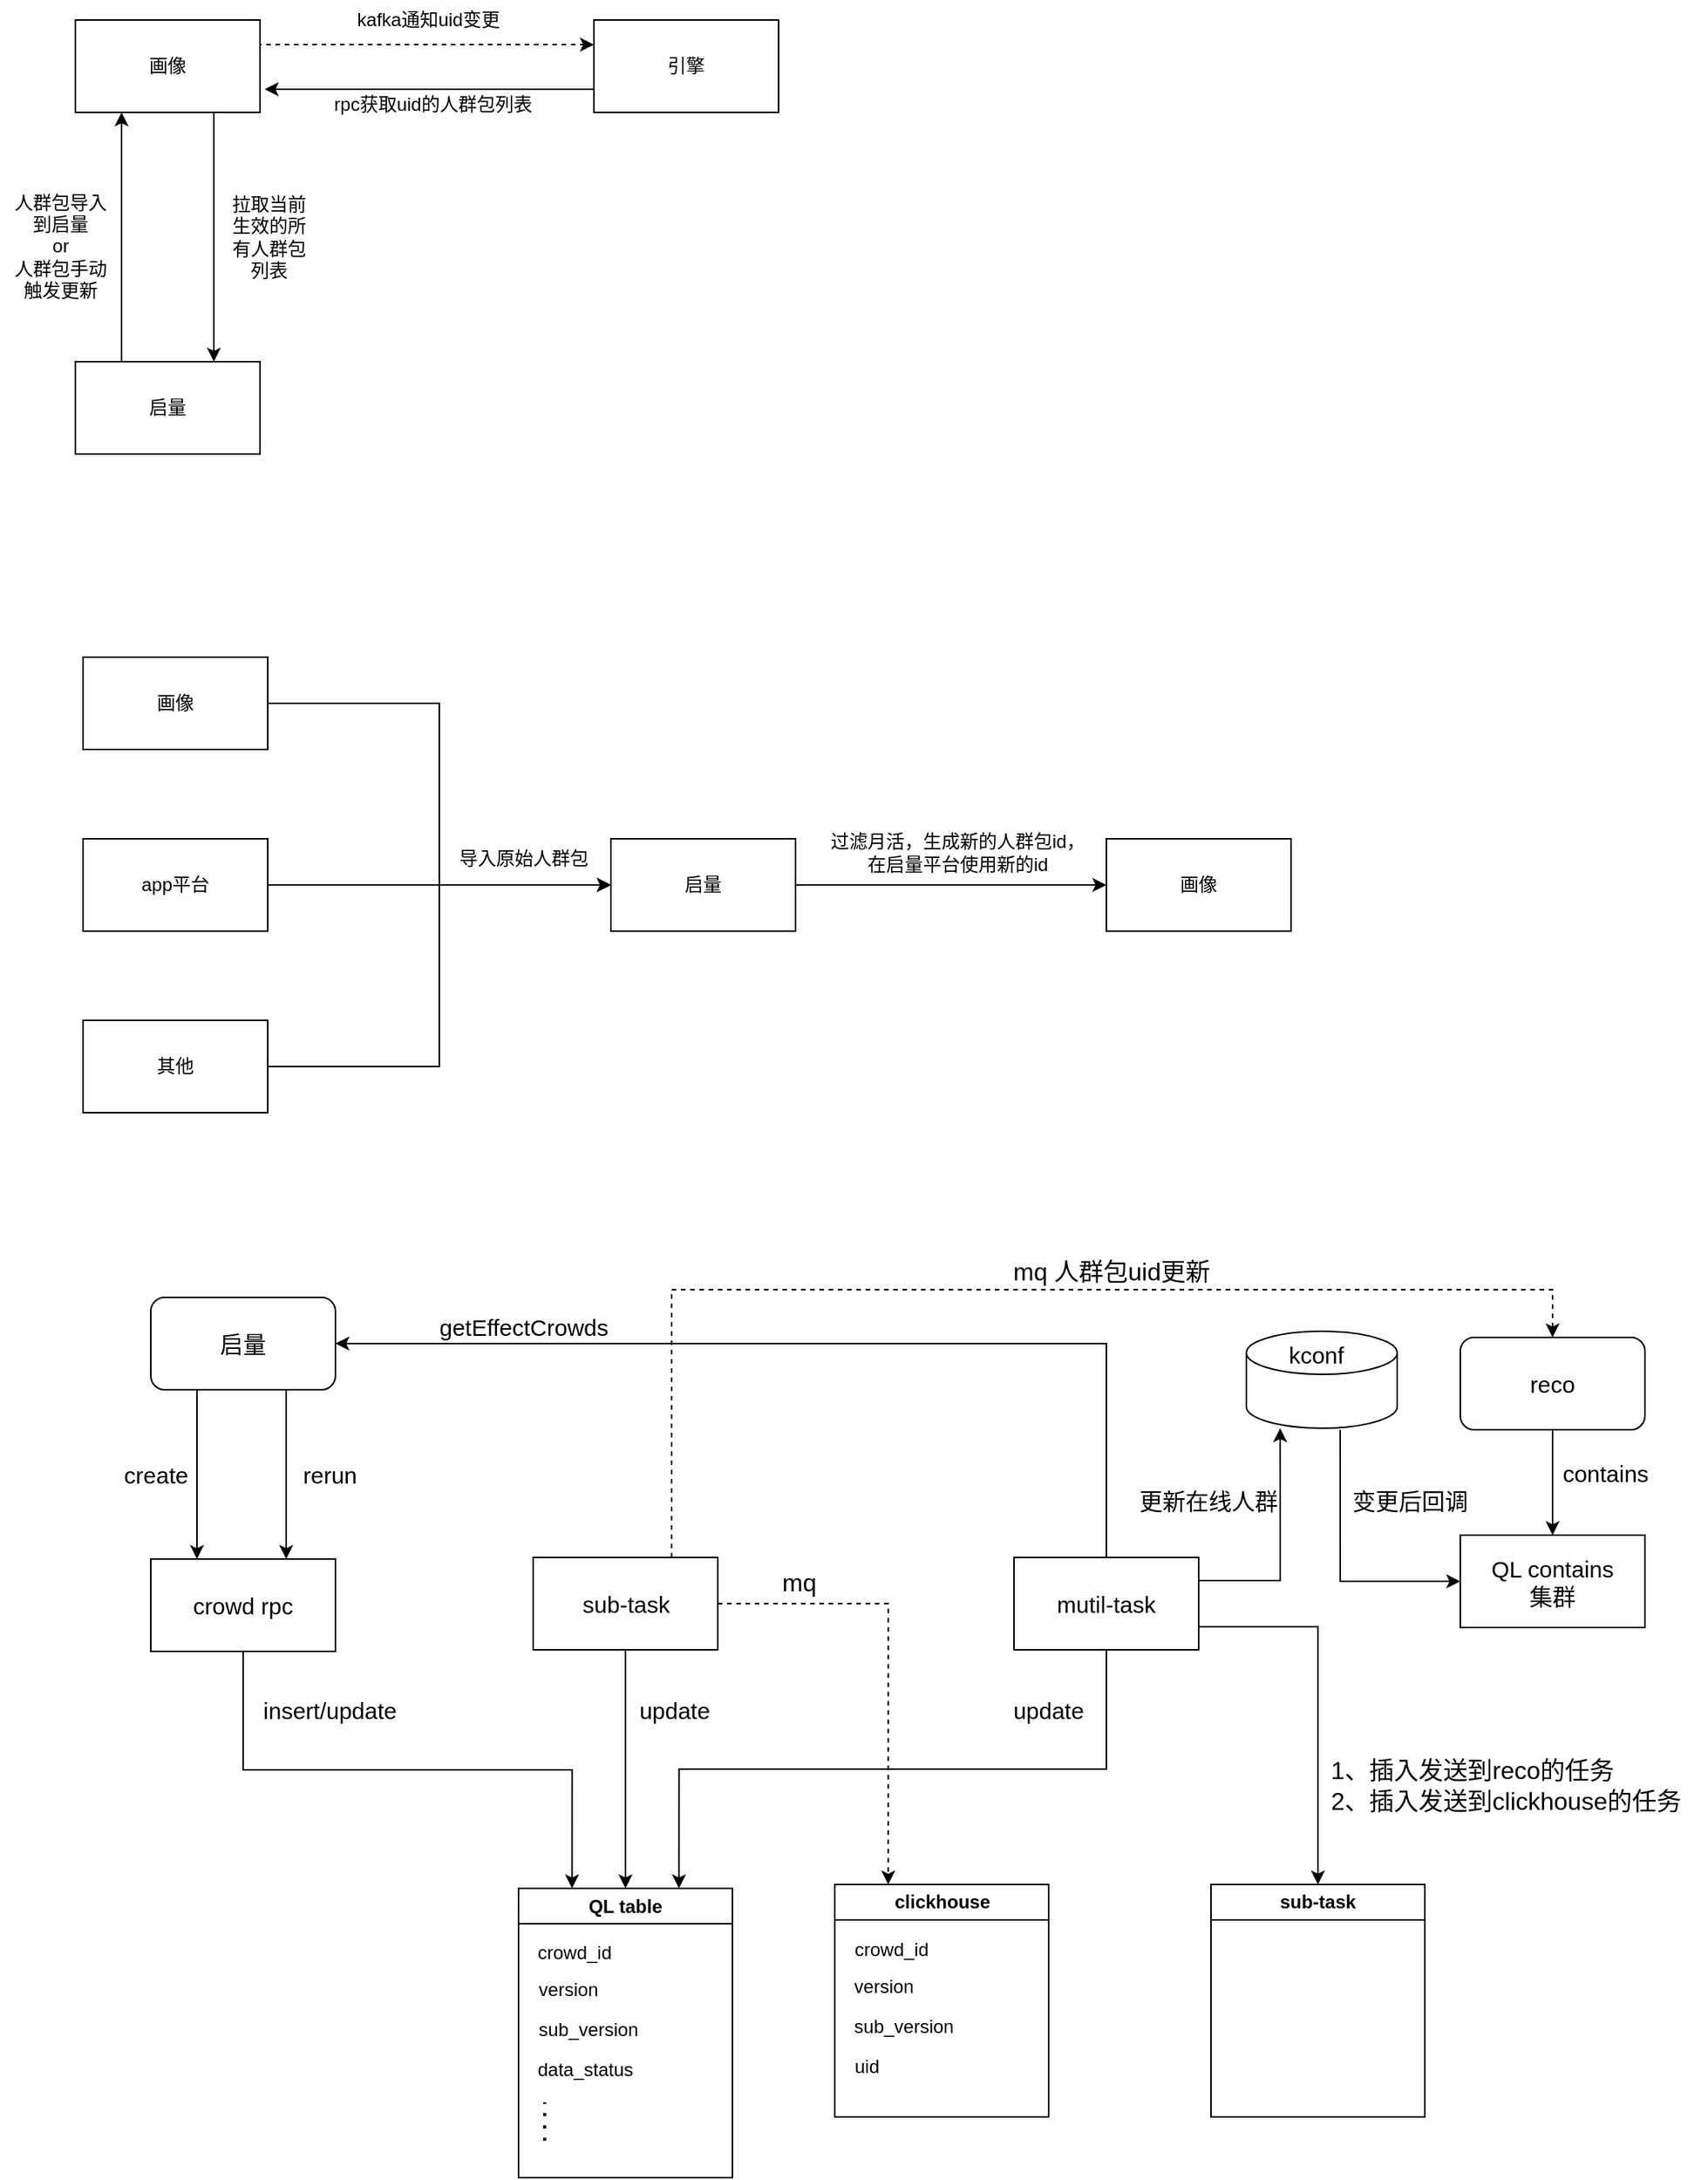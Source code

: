 <mxfile version="22.0.5" type="github">
  <diagram name="第 1 页" id="jV7wGJp07mq3WOKV_kup">
    <mxGraphModel dx="1306" dy="720" grid="0" gridSize="10" guides="1" tooltips="1" connect="1" arrows="1" fold="1" page="1" pageScale="1" pageWidth="3300" pageHeight="4681" math="0" shadow="0">
      <root>
        <mxCell id="0" />
        <mxCell id="1" parent="0" />
        <mxCell id="UxM1pPzDhjcgVf4L5Us0-4" style="edgeStyle=orthogonalEdgeStyle;rounded=0;orthogonalLoop=1;jettySize=auto;html=1;exitX=1;exitY=0.5;exitDx=0;exitDy=0;dashed=1;" parent="1" source="UxM1pPzDhjcgVf4L5Us0-1" target="UxM1pPzDhjcgVf4L5Us0-2" edge="1">
          <mxGeometry relative="1" as="geometry">
            <Array as="points">
              <mxPoint x="397" y="154" />
            </Array>
          </mxGeometry>
        </mxCell>
        <mxCell id="UxM1pPzDhjcgVf4L5Us0-12" style="edgeStyle=orthogonalEdgeStyle;rounded=0;orthogonalLoop=1;jettySize=auto;html=1;exitX=0.75;exitY=1;exitDx=0;exitDy=0;entryX=0.75;entryY=0;entryDx=0;entryDy=0;" parent="1" source="UxM1pPzDhjcgVf4L5Us0-1" target="UxM1pPzDhjcgVf4L5Us0-3" edge="1">
          <mxGeometry relative="1" as="geometry" />
        </mxCell>
        <mxCell id="UxM1pPzDhjcgVf4L5Us0-1" value="画像" style="rounded=0;whiteSpace=wrap;html=1;" parent="1" vertex="1">
          <mxGeometry x="277" y="138" width="120" height="60" as="geometry" />
        </mxCell>
        <mxCell id="UxM1pPzDhjcgVf4L5Us0-7" style="edgeStyle=orthogonalEdgeStyle;rounded=0;orthogonalLoop=1;jettySize=auto;html=1;exitX=0;exitY=0.75;exitDx=0;exitDy=0;" parent="1" source="UxM1pPzDhjcgVf4L5Us0-2" edge="1">
          <mxGeometry relative="1" as="geometry">
            <mxPoint x="400" y="183" as="targetPoint" />
          </mxGeometry>
        </mxCell>
        <mxCell id="UxM1pPzDhjcgVf4L5Us0-2" value="引擎" style="rounded=0;whiteSpace=wrap;html=1;" parent="1" vertex="1">
          <mxGeometry x="614" y="138" width="120" height="60" as="geometry" />
        </mxCell>
        <mxCell id="fhNxUWzkzA-D9nLk0wfe-1" style="edgeStyle=orthogonalEdgeStyle;rounded=0;orthogonalLoop=1;jettySize=auto;html=1;exitX=0.25;exitY=0;exitDx=0;exitDy=0;entryX=0.25;entryY=1;entryDx=0;entryDy=0;" parent="1" source="UxM1pPzDhjcgVf4L5Us0-3" target="UxM1pPzDhjcgVf4L5Us0-1" edge="1">
          <mxGeometry relative="1" as="geometry" />
        </mxCell>
        <mxCell id="UxM1pPzDhjcgVf4L5Us0-3" value="启量" style="rounded=0;whiteSpace=wrap;html=1;" parent="1" vertex="1">
          <mxGeometry x="277" y="360" width="120" height="60" as="geometry" />
        </mxCell>
        <mxCell id="UxM1pPzDhjcgVf4L5Us0-5" value="kafka通知uid变更" style="text;html=1;align=center;verticalAlign=middle;resizable=0;points=[];autosize=1;strokeColor=none;fillColor=none;" parent="1" vertex="1">
          <mxGeometry x="450" y="125" width="111" height="26" as="geometry" />
        </mxCell>
        <mxCell id="UxM1pPzDhjcgVf4L5Us0-8" value="rpc获取uid的人群包列表" style="text;html=1;align=center;verticalAlign=middle;resizable=0;points=[];autosize=1;strokeColor=none;fillColor=none;" parent="1" vertex="1">
          <mxGeometry x="435" y="180" width="147" height="26" as="geometry" />
        </mxCell>
        <mxCell id="UxM1pPzDhjcgVf4L5Us0-11" value="拉取当前生效的所有人群包列表" style="text;html=1;strokeColor=none;fillColor=none;align=center;verticalAlign=middle;whiteSpace=wrap;rounded=0;" parent="1" vertex="1">
          <mxGeometry x="373" y="264" width="60" height="30" as="geometry" />
        </mxCell>
        <mxCell id="UxM1pPzDhjcgVf4L5Us0-18" style="edgeStyle=orthogonalEdgeStyle;rounded=0;orthogonalLoop=1;jettySize=auto;html=1;exitX=1;exitY=0.5;exitDx=0;exitDy=0;entryX=0;entryY=0.5;entryDx=0;entryDy=0;" parent="1" source="UxM1pPzDhjcgVf4L5Us0-14" target="UxM1pPzDhjcgVf4L5Us0-15" edge="1">
          <mxGeometry relative="1" as="geometry" />
        </mxCell>
        <mxCell id="UxM1pPzDhjcgVf4L5Us0-14" value="画像" style="rounded=0;whiteSpace=wrap;html=1;" parent="1" vertex="1">
          <mxGeometry x="282" y="552" width="120" height="60" as="geometry" />
        </mxCell>
        <mxCell id="UxM1pPzDhjcgVf4L5Us0-23" style="edgeStyle=orthogonalEdgeStyle;rounded=0;orthogonalLoop=1;jettySize=auto;html=1;exitX=1;exitY=0.5;exitDx=0;exitDy=0;" parent="1" source="UxM1pPzDhjcgVf4L5Us0-15" target="UxM1pPzDhjcgVf4L5Us0-22" edge="1">
          <mxGeometry relative="1" as="geometry" />
        </mxCell>
        <mxCell id="UxM1pPzDhjcgVf4L5Us0-15" value="启量" style="rounded=0;whiteSpace=wrap;html=1;" parent="1" vertex="1">
          <mxGeometry x="625" y="670" width="120" height="60" as="geometry" />
        </mxCell>
        <mxCell id="UxM1pPzDhjcgVf4L5Us0-19" style="edgeStyle=orthogonalEdgeStyle;rounded=0;orthogonalLoop=1;jettySize=auto;html=1;exitX=1;exitY=0.5;exitDx=0;exitDy=0;entryX=0;entryY=0.5;entryDx=0;entryDy=0;" parent="1" source="UxM1pPzDhjcgVf4L5Us0-16" target="UxM1pPzDhjcgVf4L5Us0-15" edge="1">
          <mxGeometry relative="1" as="geometry">
            <mxPoint x="533" y="700" as="targetPoint" />
            <Array as="points">
              <mxPoint x="498" y="700" />
              <mxPoint x="498" y="700" />
            </Array>
          </mxGeometry>
        </mxCell>
        <mxCell id="UxM1pPzDhjcgVf4L5Us0-16" value="app平台" style="rounded=0;whiteSpace=wrap;html=1;" parent="1" vertex="1">
          <mxGeometry x="282" y="670" width="120" height="60" as="geometry" />
        </mxCell>
        <mxCell id="UxM1pPzDhjcgVf4L5Us0-20" style="edgeStyle=orthogonalEdgeStyle;rounded=0;orthogonalLoop=1;jettySize=auto;html=1;exitX=1;exitY=0.5;exitDx=0;exitDy=0;entryX=0;entryY=0.5;entryDx=0;entryDy=0;" parent="1" source="UxM1pPzDhjcgVf4L5Us0-17" target="UxM1pPzDhjcgVf4L5Us0-15" edge="1">
          <mxGeometry relative="1" as="geometry" />
        </mxCell>
        <mxCell id="UxM1pPzDhjcgVf4L5Us0-17" value="其他" style="rounded=0;whiteSpace=wrap;html=1;" parent="1" vertex="1">
          <mxGeometry x="282" y="788" width="120" height="60" as="geometry" />
        </mxCell>
        <mxCell id="UxM1pPzDhjcgVf4L5Us0-21" value="导入原始人群包" style="text;html=1;align=center;verticalAlign=middle;resizable=0;points=[];autosize=1;strokeColor=none;fillColor=none;" parent="1" vertex="1">
          <mxGeometry x="517" y="670" width="102" height="26" as="geometry" />
        </mxCell>
        <mxCell id="UxM1pPzDhjcgVf4L5Us0-22" value="画像" style="rounded=0;whiteSpace=wrap;html=1;" parent="1" vertex="1">
          <mxGeometry x="947" y="670" width="120" height="60" as="geometry" />
        </mxCell>
        <mxCell id="UxM1pPzDhjcgVf4L5Us0-24" value="过滤月活，生成新的人群包id，&lt;br&gt;在启量平台使用新的id" style="text;html=1;align=center;verticalAlign=middle;resizable=0;points=[];autosize=1;strokeColor=none;fillColor=none;" parent="1" vertex="1">
          <mxGeometry x="758" y="658" width="183" height="41" as="geometry" />
        </mxCell>
        <mxCell id="fhNxUWzkzA-D9nLk0wfe-2" value="人群包导入&lt;br&gt;到启量&lt;br&gt;or&lt;br&gt;人群包手动&lt;br&gt;触发更新" style="text;html=1;align=center;verticalAlign=middle;resizable=0;points=[];autosize=1;strokeColor=none;fillColor=none;" parent="1" vertex="1">
          <mxGeometry x="228" y="243" width="78" height="84" as="geometry" />
        </mxCell>
        <mxCell id="5Oo7_wLMQo9BjeAjyKWx-21" style="edgeStyle=orthogonalEdgeStyle;rounded=0;orthogonalLoop=1;jettySize=auto;html=1;exitX=0.5;exitY=1;exitDx=0;exitDy=0;entryX=0.25;entryY=0;entryDx=0;entryDy=0;" parent="1" source="5Oo7_wLMQo9BjeAjyKWx-1" target="5Oo7_wLMQo9BjeAjyKWx-8" edge="1">
          <mxGeometry relative="1" as="geometry" />
        </mxCell>
        <mxCell id="5Oo7_wLMQo9BjeAjyKWx-1" value="crowd rpc" style="rounded=0;whiteSpace=wrap;html=1;fontSize=15;" parent="1" vertex="1">
          <mxGeometry x="326" y="1138" width="120" height="60" as="geometry" />
        </mxCell>
        <mxCell id="5Oo7_wLMQo9BjeAjyKWx-3" value="" style="endArrow=classic;html=1;rounded=0;entryX=0.25;entryY=0;entryDx=0;entryDy=0;fontSize=15;" parent="1" target="5Oo7_wLMQo9BjeAjyKWx-1" edge="1">
          <mxGeometry width="50" height="50" relative="1" as="geometry">
            <mxPoint x="356" y="1028" as="sourcePoint" />
            <mxPoint x="876" y="1080" as="targetPoint" />
          </mxGeometry>
        </mxCell>
        <mxCell id="5Oo7_wLMQo9BjeAjyKWx-4" value="create" style="text;html=1;align=center;verticalAlign=middle;resizable=0;points=[];autosize=1;strokeColor=none;fillColor=none;fontSize=15;" parent="1" vertex="1">
          <mxGeometry x="299" y="1068" width="60" height="30" as="geometry" />
        </mxCell>
        <mxCell id="5Oo7_wLMQo9BjeAjyKWx-5" value="rerun" style="text;html=1;align=center;verticalAlign=middle;resizable=0;points=[];autosize=1;strokeColor=none;fillColor=none;fontSize=15;" parent="1" vertex="1">
          <mxGeometry x="415" y="1068" width="53" height="30" as="geometry" />
        </mxCell>
        <mxCell id="5Oo7_wLMQo9BjeAjyKWx-6" value="" style="endArrow=classic;html=1;rounded=0;entryX=0.25;entryY=0;entryDx=0;entryDy=0;fontSize=15;" parent="1" edge="1">
          <mxGeometry width="50" height="50" relative="1" as="geometry">
            <mxPoint x="414" y="1028" as="sourcePoint" />
            <mxPoint x="414" y="1138" as="targetPoint" />
          </mxGeometry>
        </mxCell>
        <mxCell id="5Oo7_wLMQo9BjeAjyKWx-7" value="启量" style="rounded=1;whiteSpace=wrap;html=1;fontSize=15;" parent="1" vertex="1">
          <mxGeometry x="326" y="968" width="120" height="60" as="geometry" />
        </mxCell>
        <mxCell id="5Oo7_wLMQo9BjeAjyKWx-8" value="QL table" style="swimlane;whiteSpace=wrap;html=1;" parent="1" vertex="1">
          <mxGeometry x="565" y="1352" width="139" height="188" as="geometry" />
        </mxCell>
        <mxCell id="5Oo7_wLMQo9BjeAjyKWx-11" value="crowd_id" style="text;html=1;align=center;verticalAlign=middle;resizable=0;points=[];autosize=1;strokeColor=none;fillColor=none;" parent="5Oo7_wLMQo9BjeAjyKWx-8" vertex="1">
          <mxGeometry x="3" y="29" width="66" height="26" as="geometry" />
        </mxCell>
        <mxCell id="5Oo7_wLMQo9BjeAjyKWx-13" value="version" style="text;html=1;align=center;verticalAlign=middle;resizable=0;points=[];autosize=1;strokeColor=none;fillColor=none;" parent="5Oo7_wLMQo9BjeAjyKWx-8" vertex="1">
          <mxGeometry x="3" y="53" width="57" height="26" as="geometry" />
        </mxCell>
        <mxCell id="5Oo7_wLMQo9BjeAjyKWx-14" value="sub_version" style="text;html=1;align=center;verticalAlign=middle;resizable=0;points=[];autosize=1;strokeColor=none;fillColor=none;" parent="5Oo7_wLMQo9BjeAjyKWx-8" vertex="1">
          <mxGeometry x="3" y="79" width="83" height="26" as="geometry" />
        </mxCell>
        <mxCell id="5Oo7_wLMQo9BjeAjyKWx-15" value="data_status" style="text;html=1;align=center;verticalAlign=middle;resizable=0;points=[];autosize=1;strokeColor=none;fillColor=none;" parent="5Oo7_wLMQo9BjeAjyKWx-8" vertex="1">
          <mxGeometry x="3" y="105" width="80" height="26" as="geometry" />
        </mxCell>
        <mxCell id="5Oo7_wLMQo9BjeAjyKWx-47" value="" style="endArrow=none;dashed=1;html=1;dashPattern=1 3;strokeWidth=2;rounded=0;" parent="5Oo7_wLMQo9BjeAjyKWx-8" edge="1">
          <mxGeometry width="50" height="50" relative="1" as="geometry">
            <mxPoint x="17" y="164" as="sourcePoint" />
            <mxPoint x="17" y="139" as="targetPoint" />
          </mxGeometry>
        </mxCell>
        <mxCell id="5Oo7_wLMQo9BjeAjyKWx-19" style="edgeStyle=orthogonalEdgeStyle;rounded=0;orthogonalLoop=1;jettySize=auto;html=1;exitX=0.5;exitY=1;exitDx=0;exitDy=0;entryX=0.5;entryY=0;entryDx=0;entryDy=0;" parent="1" source="5Oo7_wLMQo9BjeAjyKWx-2" target="5Oo7_wLMQo9BjeAjyKWx-8" edge="1">
          <mxGeometry relative="1" as="geometry" />
        </mxCell>
        <mxCell id="5Oo7_wLMQo9BjeAjyKWx-44" style="edgeStyle=orthogonalEdgeStyle;rounded=0;orthogonalLoop=1;jettySize=auto;html=1;exitX=1;exitY=0.5;exitDx=0;exitDy=0;entryX=0.25;entryY=0;entryDx=0;entryDy=0;dashed=1;" parent="1" source="5Oo7_wLMQo9BjeAjyKWx-2" target="5Oo7_wLMQo9BjeAjyKWx-27" edge="1">
          <mxGeometry relative="1" as="geometry" />
        </mxCell>
        <mxCell id="5Oo7_wLMQo9BjeAjyKWx-48" style="edgeStyle=orthogonalEdgeStyle;rounded=0;orthogonalLoop=1;jettySize=auto;html=1;exitX=0.75;exitY=0;exitDx=0;exitDy=0;dashed=1;entryX=0.5;entryY=0;entryDx=0;entryDy=0;" parent="1" source="5Oo7_wLMQo9BjeAjyKWx-2" target="5Oo7_wLMQo9BjeAjyKWx-35" edge="1">
          <mxGeometry relative="1" as="geometry">
            <mxPoint x="1244" y="934" as="targetPoint" />
            <Array as="points">
              <mxPoint x="665" y="963" />
              <mxPoint x="1237" y="963" />
            </Array>
          </mxGeometry>
        </mxCell>
        <mxCell id="5Oo7_wLMQo9BjeAjyKWx-2" value="sub-task" style="rounded=0;whiteSpace=wrap;html=1;fontSize=15;" parent="1" vertex="1">
          <mxGeometry x="574.5" y="1137" width="120" height="60" as="geometry" />
        </mxCell>
        <mxCell id="5Oo7_wLMQo9BjeAjyKWx-17" value="insert/update" style="text;html=1;align=center;verticalAlign=middle;resizable=0;points=[];autosize=1;strokeColor=none;fillColor=none;fontSize=15;" parent="1" vertex="1">
          <mxGeometry x="389" y="1221" width="105" height="30" as="geometry" />
        </mxCell>
        <mxCell id="5Oo7_wLMQo9BjeAjyKWx-18" value="update" style="text;html=1;align=center;verticalAlign=middle;resizable=0;points=[];autosize=1;strokeColor=none;fillColor=none;fontSize=15;" parent="1" vertex="1">
          <mxGeometry x="633.5" y="1221" width="64" height="30" as="geometry" />
        </mxCell>
        <mxCell id="5Oo7_wLMQo9BjeAjyKWx-23" style="edgeStyle=orthogonalEdgeStyle;rounded=0;orthogonalLoop=1;jettySize=auto;html=1;exitX=0.5;exitY=1;exitDx=0;exitDy=0;entryX=0.75;entryY=0;entryDx=0;entryDy=0;" parent="1" source="5Oo7_wLMQo9BjeAjyKWx-22" target="5Oo7_wLMQo9BjeAjyKWx-8" edge="1">
          <mxGeometry relative="1" as="geometry" />
        </mxCell>
        <mxCell id="5Oo7_wLMQo9BjeAjyKWx-24" style="edgeStyle=orthogonalEdgeStyle;rounded=0;orthogonalLoop=1;jettySize=auto;html=1;exitX=0.5;exitY=0;exitDx=0;exitDy=0;entryX=1;entryY=0.5;entryDx=0;entryDy=0;" parent="1" source="5Oo7_wLMQo9BjeAjyKWx-22" target="5Oo7_wLMQo9BjeAjyKWx-7" edge="1">
          <mxGeometry relative="1" as="geometry" />
        </mxCell>
        <mxCell id="5Oo7_wLMQo9BjeAjyKWx-56" style="edgeStyle=orthogonalEdgeStyle;rounded=0;orthogonalLoop=1;jettySize=auto;html=1;exitX=1;exitY=0.75;exitDx=0;exitDy=0;entryX=0.5;entryY=0;entryDx=0;entryDy=0;" parent="1" source="5Oo7_wLMQo9BjeAjyKWx-22" target="5Oo7_wLMQo9BjeAjyKWx-57" edge="1">
          <mxGeometry relative="1" as="geometry">
            <mxPoint x="1100.333" y="1273.333" as="targetPoint" />
          </mxGeometry>
        </mxCell>
        <mxCell id="5Oo7_wLMQo9BjeAjyKWx-22" value="mutil-task" style="rounded=0;whiteSpace=wrap;html=1;fontSize=15;" parent="1" vertex="1">
          <mxGeometry x="887" y="1137" width="120" height="60" as="geometry" />
        </mxCell>
        <mxCell id="5Oo7_wLMQo9BjeAjyKWx-26" value="getEffectCrowds" style="text;html=1;align=center;verticalAlign=middle;resizable=0;points=[];autosize=1;strokeColor=none;fillColor=none;fontSize=15;" parent="1" vertex="1">
          <mxGeometry x="504" y="972" width="128" height="30" as="geometry" />
        </mxCell>
        <mxCell id="5Oo7_wLMQo9BjeAjyKWx-27" value="clickhouse" style="swimlane;whiteSpace=wrap;html=1;" parent="1" vertex="1">
          <mxGeometry x="770.5" y="1349.5" width="139" height="151" as="geometry" />
        </mxCell>
        <mxCell id="5Oo7_wLMQo9BjeAjyKWx-28" value="crowd_id" style="text;html=1;align=center;verticalAlign=middle;resizable=0;points=[];autosize=1;strokeColor=none;fillColor=none;" parent="5Oo7_wLMQo9BjeAjyKWx-27" vertex="1">
          <mxGeometry x="3" y="29" width="66" height="26" as="geometry" />
        </mxCell>
        <mxCell id="5Oo7_wLMQo9BjeAjyKWx-29" value="version" style="text;html=1;align=center;verticalAlign=middle;resizable=0;points=[];autosize=1;strokeColor=none;fillColor=none;" parent="5Oo7_wLMQo9BjeAjyKWx-27" vertex="1">
          <mxGeometry x="3" y="53" width="57" height="26" as="geometry" />
        </mxCell>
        <mxCell id="5Oo7_wLMQo9BjeAjyKWx-30" value="sub_version" style="text;html=1;align=center;verticalAlign=middle;resizable=0;points=[];autosize=1;strokeColor=none;fillColor=none;" parent="5Oo7_wLMQo9BjeAjyKWx-27" vertex="1">
          <mxGeometry x="3" y="79" width="83" height="26" as="geometry" />
        </mxCell>
        <mxCell id="5Oo7_wLMQo9BjeAjyKWx-31" value="uid" style="text;html=1;align=center;verticalAlign=middle;resizable=0;points=[];autosize=1;strokeColor=none;fillColor=none;" parent="5Oo7_wLMQo9BjeAjyKWx-27" vertex="1">
          <mxGeometry x="3" y="105" width="34" height="26" as="geometry" />
        </mxCell>
        <mxCell id="5Oo7_wLMQo9BjeAjyKWx-33" value="QL contains&lt;br&gt;集群" style="rounded=0;whiteSpace=wrap;html=1;fontSize=15;" parent="1" vertex="1">
          <mxGeometry x="1177" y="1122.5" width="120" height="60" as="geometry" />
        </mxCell>
        <mxCell id="5Oo7_wLMQo9BjeAjyKWx-36" style="edgeStyle=orthogonalEdgeStyle;rounded=0;orthogonalLoop=1;jettySize=auto;html=1;exitX=0.5;exitY=1;exitDx=0;exitDy=0;entryX=0.5;entryY=0;entryDx=0;entryDy=0;" parent="1" source="5Oo7_wLMQo9BjeAjyKWx-35" target="5Oo7_wLMQo9BjeAjyKWx-33" edge="1">
          <mxGeometry relative="1" as="geometry" />
        </mxCell>
        <mxCell id="5Oo7_wLMQo9BjeAjyKWx-35" value="reco" style="rounded=1;whiteSpace=wrap;html=1;fontSize=15;" parent="1" vertex="1">
          <mxGeometry x="1177" y="994" width="120" height="60" as="geometry" />
        </mxCell>
        <mxCell id="5Oo7_wLMQo9BjeAjyKWx-37" value="contains" style="text;html=1;align=center;verticalAlign=middle;resizable=0;points=[];autosize=1;strokeColor=none;fillColor=none;fontSize=15;" parent="1" vertex="1">
          <mxGeometry x="1234" y="1067" width="74" height="30" as="geometry" />
        </mxCell>
        <mxCell id="5Oo7_wLMQo9BjeAjyKWx-39" value="update" style="text;html=1;align=center;verticalAlign=middle;resizable=0;points=[];autosize=1;strokeColor=none;fillColor=none;fontSize=15;" parent="1" vertex="1">
          <mxGeometry x="877" y="1221" width="64" height="30" as="geometry" />
        </mxCell>
        <mxCell id="5Oo7_wLMQo9BjeAjyKWx-45" value="mq" style="text;html=1;align=center;verticalAlign=middle;resizable=0;points=[];autosize=1;strokeColor=none;fillColor=none;fontSize=16;" parent="1" vertex="1">
          <mxGeometry x="727" y="1137" width="40" height="31" as="geometry" />
        </mxCell>
        <mxCell id="5Oo7_wLMQo9BjeAjyKWx-49" value="mq 人群包uid更新" style="text;html=1;align=center;verticalAlign=middle;resizable=0;points=[];autosize=1;strokeColor=none;fillColor=none;fontSize=16;" parent="1" vertex="1">
          <mxGeometry x="877" y="935" width="146" height="31" as="geometry" />
        </mxCell>
        <mxCell id="5Oo7_wLMQo9BjeAjyKWx-57" value="sub-task" style="swimlane;whiteSpace=wrap;html=1;" parent="1" vertex="1">
          <mxGeometry x="1015" y="1349.5" width="139" height="151" as="geometry" />
        </mxCell>
        <mxCell id="5Oo7_wLMQo9BjeAjyKWx-63" value="1、插入发送到reco的任务&lt;br&gt;2、插入发送到clickhouse的任务" style="text;html=1;align=left;verticalAlign=middle;resizable=0;points=[];autosize=1;strokeColor=none;fillColor=none;fontSize=16;" parent="1" vertex="1">
          <mxGeometry x="1091" y="1260" width="246" height="50" as="geometry" />
        </mxCell>
        <mxCell id="oNceuXeKqw3SmqFSA6CY-5" style="edgeStyle=orthogonalEdgeStyle;rounded=0;orthogonalLoop=1;jettySize=auto;html=1;exitX=0.622;exitY=1.016;exitDx=0;exitDy=0;exitPerimeter=0;entryX=0;entryY=0.5;entryDx=0;entryDy=0;" edge="1" parent="1" source="oNceuXeKqw3SmqFSA6CY-1" target="5Oo7_wLMQo9BjeAjyKWx-33">
          <mxGeometry relative="1" as="geometry" />
        </mxCell>
        <mxCell id="oNceuXeKqw3SmqFSA6CY-1" value="" style="shape=cylinder3;whiteSpace=wrap;html=1;boundedLbl=1;backgroundOutline=1;size=14;" vertex="1" parent="1">
          <mxGeometry x="1038" y="990" width="98" height="63" as="geometry" />
        </mxCell>
        <mxCell id="oNceuXeKqw3SmqFSA6CY-2" value="kconf" style="text;html=1;align=center;verticalAlign=middle;resizable=0;points=[];autosize=1;strokeColor=none;fillColor=none;fontSize=15;" vertex="1" parent="1">
          <mxGeometry x="1056" y="990" width="54" height="30" as="geometry" />
        </mxCell>
        <mxCell id="oNceuXeKqw3SmqFSA6CY-4" style="edgeStyle=orthogonalEdgeStyle;rounded=0;orthogonalLoop=1;jettySize=auto;html=1;exitX=1;exitY=0.25;exitDx=0;exitDy=0;entryX=0.224;entryY=1;entryDx=0;entryDy=0;entryPerimeter=0;" edge="1" parent="1" source="5Oo7_wLMQo9BjeAjyKWx-22" target="oNceuXeKqw3SmqFSA6CY-1">
          <mxGeometry relative="1" as="geometry" />
        </mxCell>
        <mxCell id="oNceuXeKqw3SmqFSA6CY-7" value="更新在线人群" style="text;html=1;align=center;verticalAlign=middle;resizable=0;points=[];autosize=1;strokeColor=none;fillColor=none;fontSize=15;" vertex="1" parent="1">
          <mxGeometry x="959" y="1085" width="108" height="30" as="geometry" />
        </mxCell>
        <mxCell id="oNceuXeKqw3SmqFSA6CY-8" value="变更后回调" style="text;html=1;align=center;verticalAlign=middle;resizable=0;points=[];autosize=1;strokeColor=none;fillColor=none;fontSize=15;" vertex="1" parent="1">
          <mxGeometry x="1097" y="1085" width="93" height="30" as="geometry" />
        </mxCell>
      </root>
    </mxGraphModel>
  </diagram>
</mxfile>
